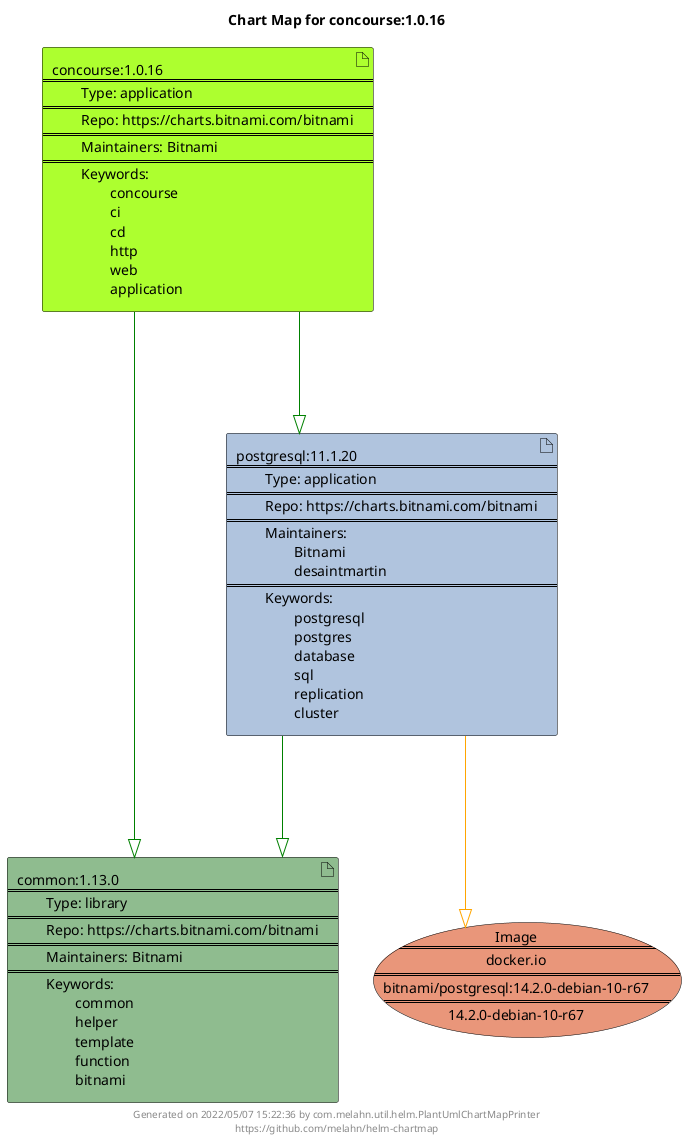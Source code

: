 @startuml
skinparam linetype ortho
skinparam backgroundColor white
skinparam usecaseBorderColor black
skinparam usecaseArrowColor LightSlateGray
skinparam artifactBorderColor black
skinparam artifactArrowColor LightSlateGray

title Chart Map for concourse:1.0.16

'There are 3 referenced Helm Charts
artifact "concourse:1.0.16\n====\n\tType: application\n====\n\tRepo: https://charts.bitnami.com/bitnami\n====\n\tMaintainers: Bitnami\n====\n\tKeywords: \n\t\tconcourse\n\t\tci\n\t\tcd\n\t\thttp\n\t\tweb\n\t\tapplication" as concourse_1_0_16 #GreenYellow
artifact "common:1.13.0\n====\n\tType: library\n====\n\tRepo: https://charts.bitnami.com/bitnami\n====\n\tMaintainers: Bitnami\n====\n\tKeywords: \n\t\tcommon\n\t\thelper\n\t\ttemplate\n\t\tfunction\n\t\tbitnami" as common_1_13_0 #DarkSeaGreen
artifact "postgresql:11.1.20\n====\n\tType: application\n====\n\tRepo: https://charts.bitnami.com/bitnami\n====\n\tMaintainers: \n\t\tBitnami\n\t\tdesaintmartin\n====\n\tKeywords: \n\t\tpostgresql\n\t\tpostgres\n\t\tdatabase\n\t\tsql\n\t\treplication\n\t\tcluster" as postgresql_11_1_20 #LightSteelBlue

'There is one referenced Docker Image
usecase "Image\n====\ndocker.io\n====\nbitnami/postgresql:14.2.0-debian-10-r67\n====\n14.2.0-debian-10-r67" as docker_io_bitnami_postgresql_14_2_0_debian_10_r67 #DarkSalmon

'Chart Dependencies
concourse_1_0_16--[#green]-|>common_1_13_0
concourse_1_0_16--[#green]-|>postgresql_11_1_20
postgresql_11_1_20--[#green]-|>common_1_13_0
postgresql_11_1_20--[#orange]-|>docker_io_bitnami_postgresql_14_2_0_debian_10_r67

center footer Generated on 2022/05/07 15:22:36 by com.melahn.util.helm.PlantUmlChartMapPrinter\nhttps://github.com/melahn/helm-chartmap
@enduml
